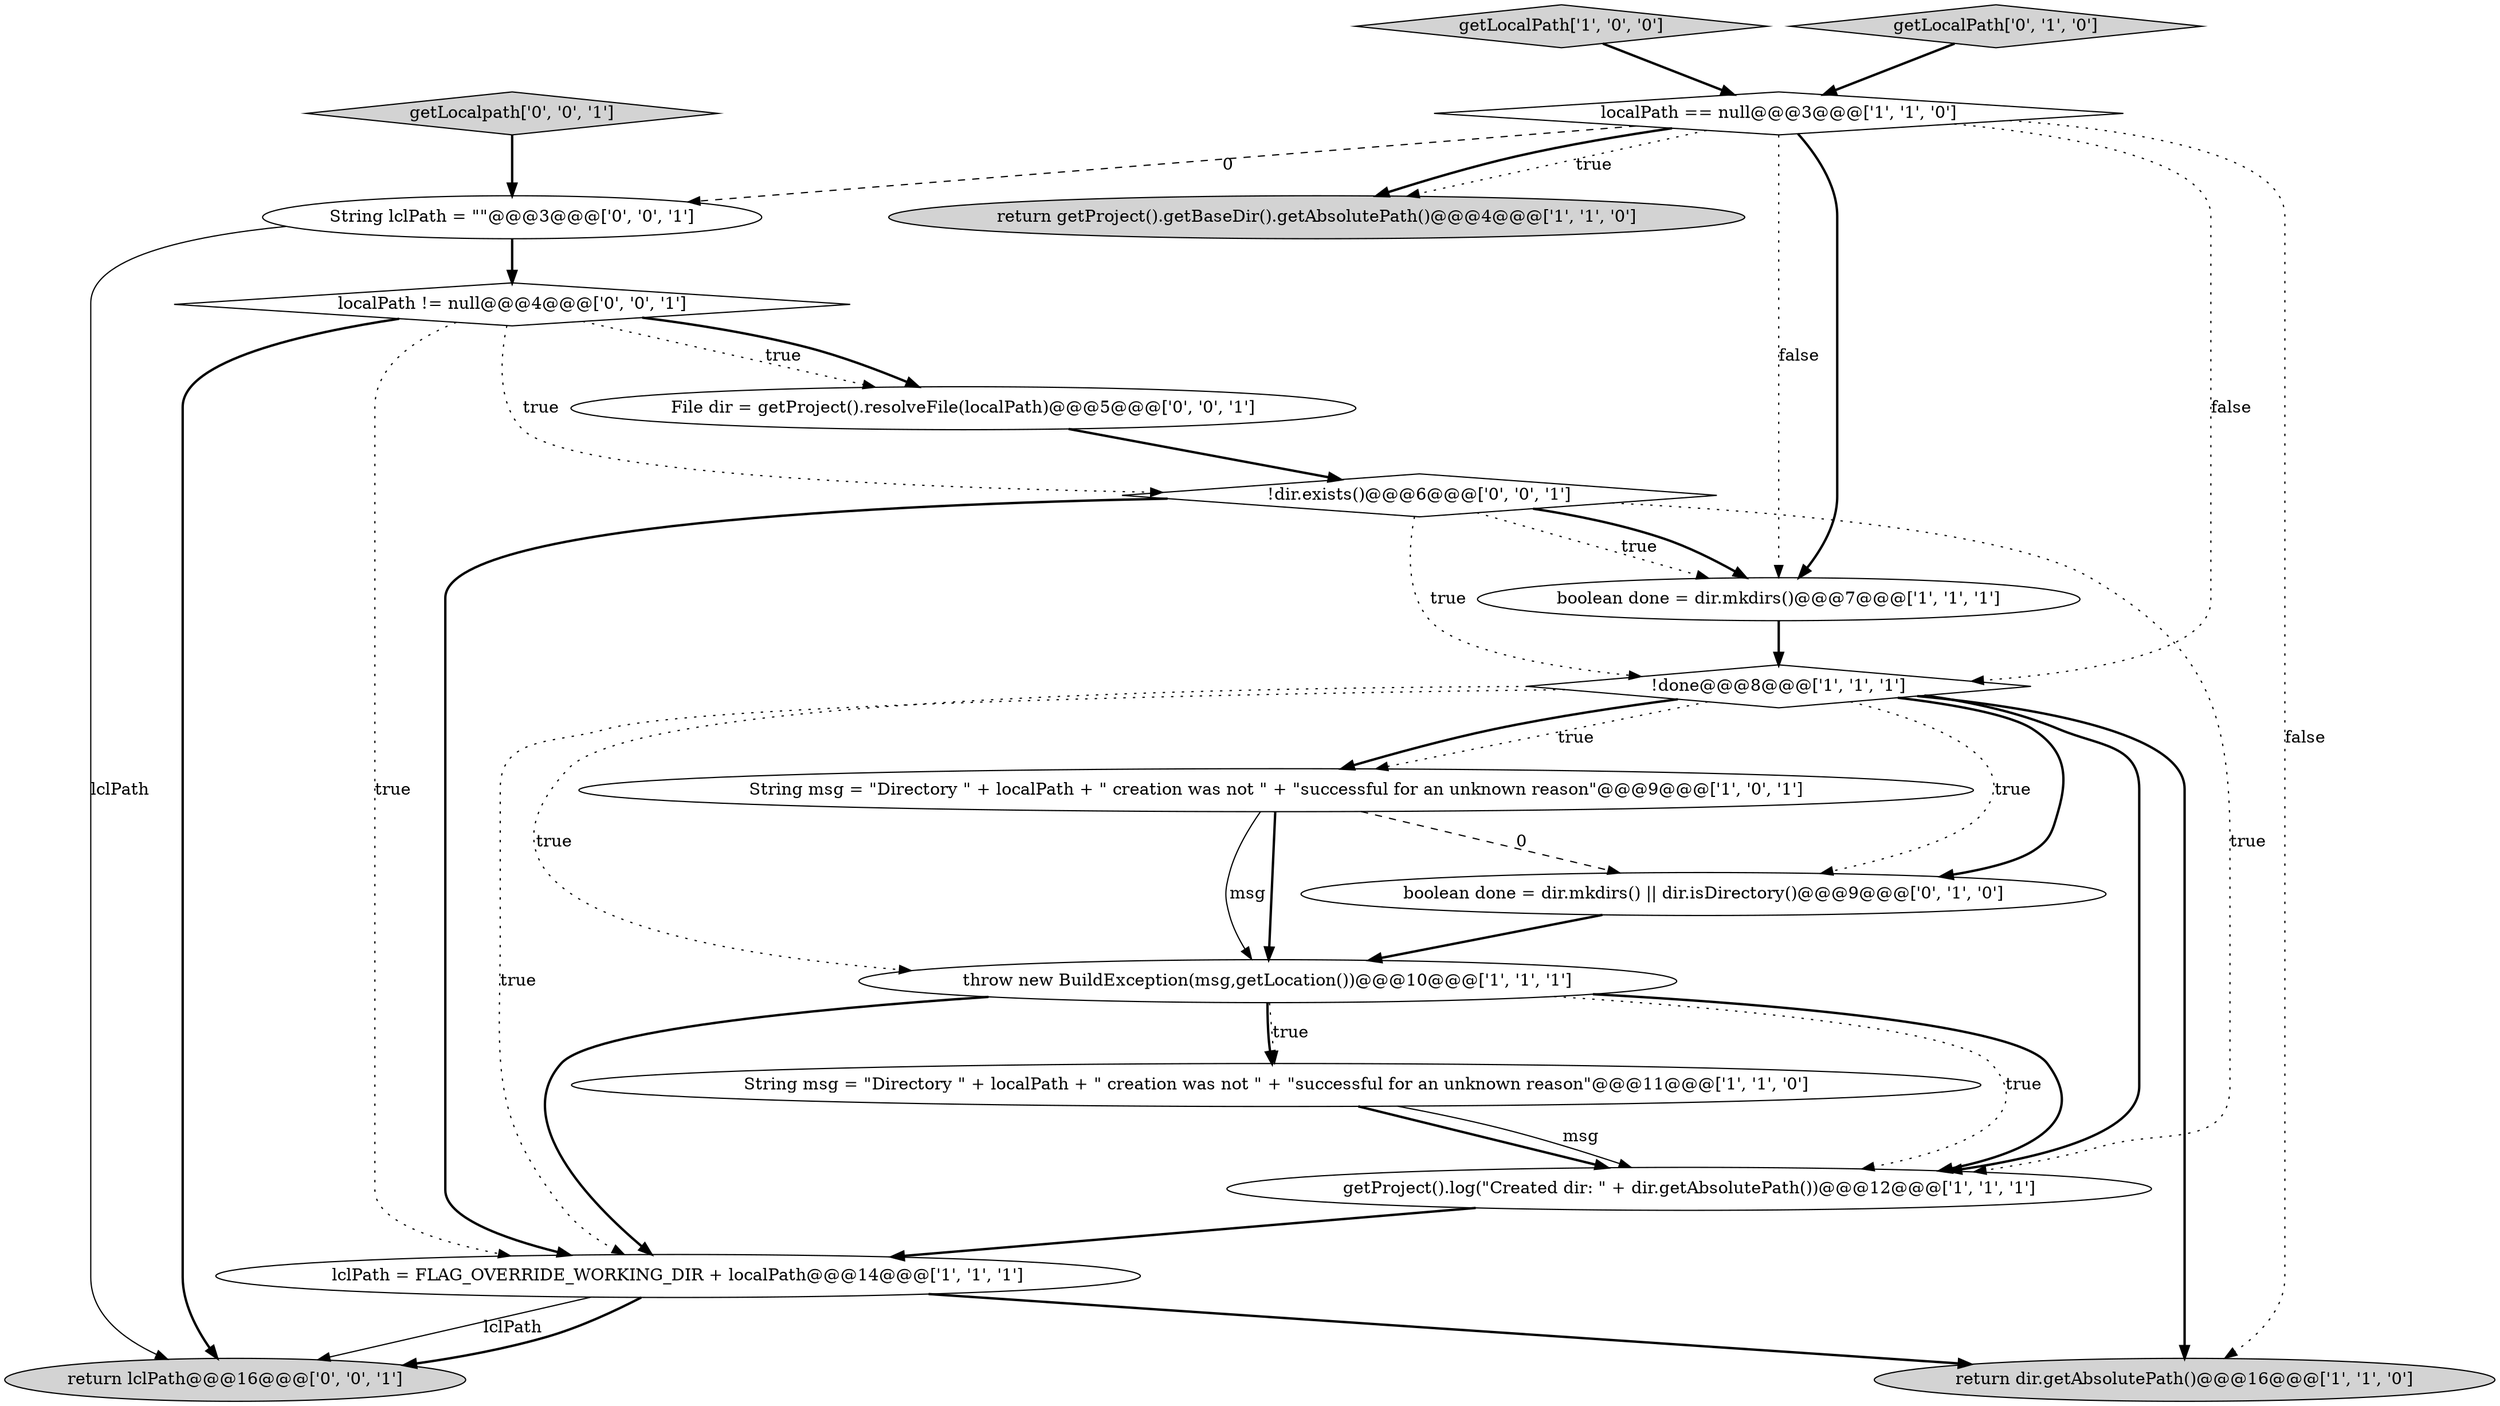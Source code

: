digraph {
5 [style = filled, label = "getLocalPath['1', '0', '0']", fillcolor = lightgray, shape = diamond image = "AAA0AAABBB1BBB"];
17 [style = filled, label = "return lclPath@@@16@@@['0', '0', '1']", fillcolor = lightgray, shape = ellipse image = "AAA0AAABBB3BBB"];
12 [style = filled, label = "getLocalPath['0', '1', '0']", fillcolor = lightgray, shape = diamond image = "AAA0AAABBB2BBB"];
8 [style = filled, label = "return dir.getAbsolutePath()@@@16@@@['1', '1', '0']", fillcolor = lightgray, shape = ellipse image = "AAA0AAABBB1BBB"];
18 [style = filled, label = "getLocalpath['0', '0', '1']", fillcolor = lightgray, shape = diamond image = "AAA0AAABBB3BBB"];
15 [style = filled, label = "File dir = getProject().resolveFile(localPath)@@@5@@@['0', '0', '1']", fillcolor = white, shape = ellipse image = "AAA0AAABBB3BBB"];
3 [style = filled, label = "!done@@@8@@@['1', '1', '1']", fillcolor = white, shape = diamond image = "AAA0AAABBB1BBB"];
7 [style = filled, label = "lclPath = FLAG_OVERRIDE_WORKING_DIR + localPath@@@14@@@['1', '1', '1']", fillcolor = white, shape = ellipse image = "AAA0AAABBB1BBB"];
10 [style = filled, label = "String msg = \"Directory \" + localPath + \" creation was not \" + \"successful for an unknown reason\"@@@11@@@['1', '1', '0']", fillcolor = white, shape = ellipse image = "AAA0AAABBB1BBB"];
14 [style = filled, label = "localPath != null@@@4@@@['0', '0', '1']", fillcolor = white, shape = diamond image = "AAA0AAABBB3BBB"];
2 [style = filled, label = "throw new BuildException(msg,getLocation())@@@10@@@['1', '1', '1']", fillcolor = white, shape = ellipse image = "AAA0AAABBB1BBB"];
11 [style = filled, label = "boolean done = dir.mkdirs() || dir.isDirectory()@@@9@@@['0', '1', '0']", fillcolor = white, shape = ellipse image = "AAA1AAABBB2BBB"];
0 [style = filled, label = "return getProject().getBaseDir().getAbsolutePath()@@@4@@@['1', '1', '0']", fillcolor = lightgray, shape = ellipse image = "AAA0AAABBB1BBB"];
4 [style = filled, label = "String msg = \"Directory \" + localPath + \" creation was not \" + \"successful for an unknown reason\"@@@9@@@['1', '0', '1']", fillcolor = white, shape = ellipse image = "AAA0AAABBB1BBB"];
16 [style = filled, label = "!dir.exists()@@@6@@@['0', '0', '1']", fillcolor = white, shape = diamond image = "AAA0AAABBB3BBB"];
6 [style = filled, label = "boolean done = dir.mkdirs()@@@7@@@['1', '1', '1']", fillcolor = white, shape = ellipse image = "AAA0AAABBB1BBB"];
9 [style = filled, label = "localPath == null@@@3@@@['1', '1', '0']", fillcolor = white, shape = diamond image = "AAA0AAABBB1BBB"];
1 [style = filled, label = "getProject().log(\"Created dir: \" + dir.getAbsolutePath())@@@12@@@['1', '1', '1']", fillcolor = white, shape = ellipse image = "AAA0AAABBB1BBB"];
13 [style = filled, label = "String lclPath = \"\"@@@3@@@['0', '0', '1']", fillcolor = white, shape = ellipse image = "AAA0AAABBB3BBB"];
7->17 [style = solid, label="lclPath"];
14->17 [style = bold, label=""];
4->11 [style = dashed, label="0"];
3->11 [style = bold, label=""];
7->8 [style = bold, label=""];
9->0 [style = dotted, label="true"];
2->7 [style = bold, label=""];
18->13 [style = bold, label=""];
14->16 [style = dotted, label="true"];
2->10 [style = bold, label=""];
9->0 [style = bold, label=""];
14->7 [style = dotted, label="true"];
5->9 [style = bold, label=""];
16->1 [style = dotted, label="true"];
11->2 [style = bold, label=""];
2->10 [style = dotted, label="true"];
3->1 [style = bold, label=""];
4->2 [style = bold, label=""];
16->6 [style = dotted, label="true"];
9->6 [style = bold, label=""];
13->17 [style = solid, label="lclPath"];
9->13 [style = dashed, label="0"];
12->9 [style = bold, label=""];
2->1 [style = dotted, label="true"];
10->1 [style = bold, label=""];
9->8 [style = dotted, label="false"];
14->15 [style = dotted, label="true"];
3->4 [style = dotted, label="true"];
3->2 [style = dotted, label="true"];
2->1 [style = bold, label=""];
6->3 [style = bold, label=""];
3->8 [style = bold, label=""];
3->11 [style = dotted, label="true"];
15->16 [style = bold, label=""];
16->6 [style = bold, label=""];
7->17 [style = bold, label=""];
16->7 [style = bold, label=""];
9->6 [style = dotted, label="false"];
3->7 [style = dotted, label="true"];
1->7 [style = bold, label=""];
4->2 [style = solid, label="msg"];
9->3 [style = dotted, label="false"];
13->14 [style = bold, label=""];
14->15 [style = bold, label=""];
3->4 [style = bold, label=""];
16->3 [style = dotted, label="true"];
10->1 [style = solid, label="msg"];
}

